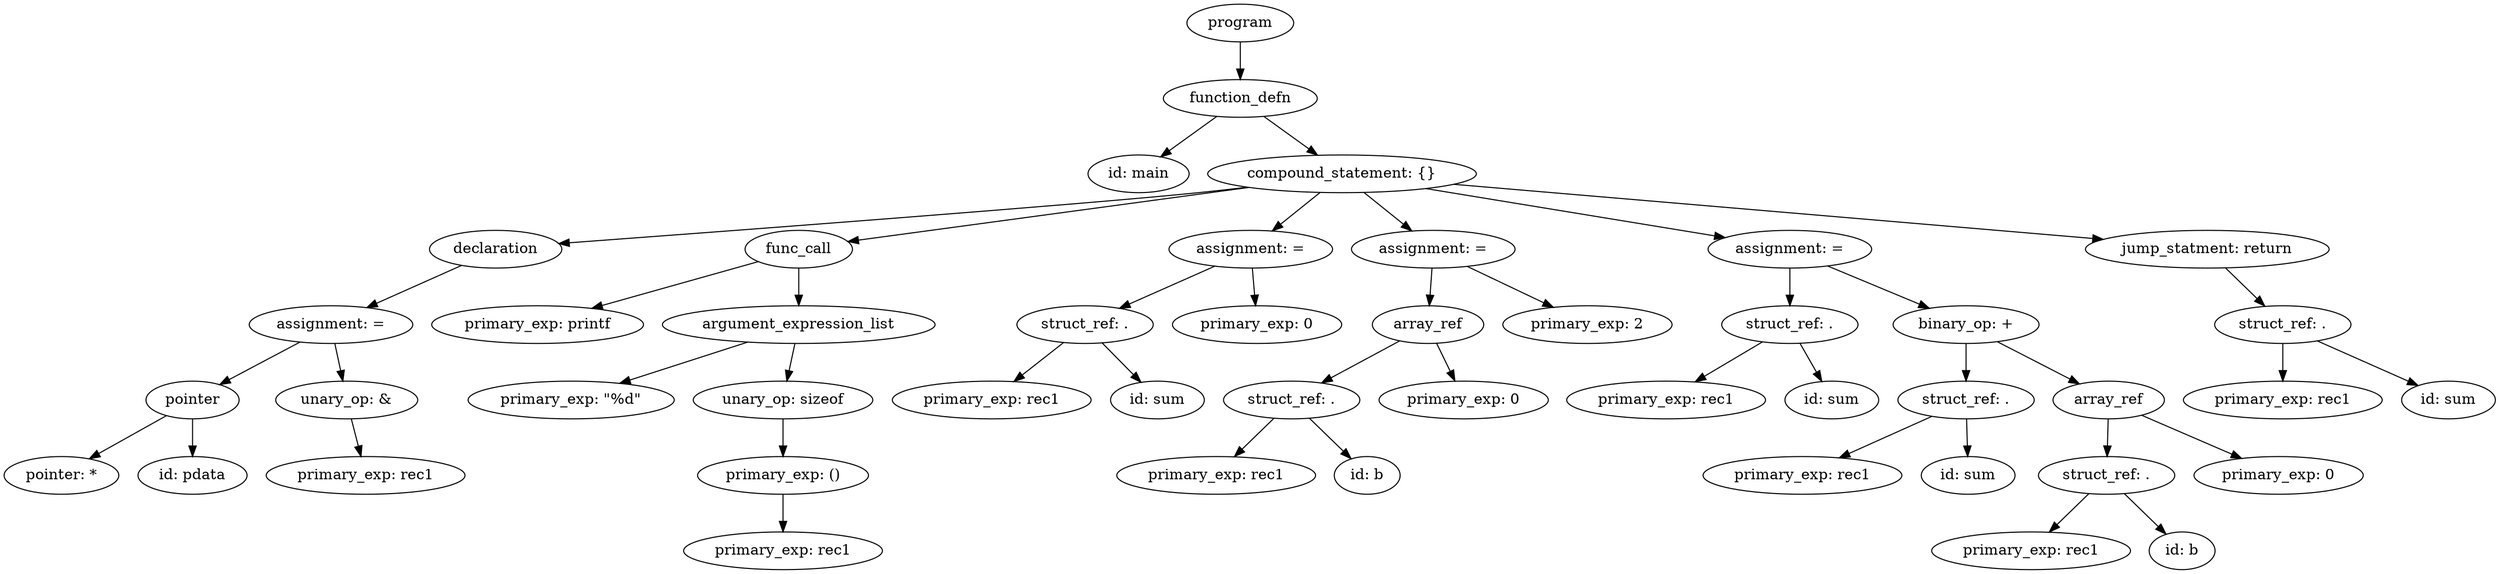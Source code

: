 strict digraph "" {
	graph [bb="0,0,1973.7,540"];
	node [label="\N"];
	121	[height=0.5,
		label=program,
		pos="916,522",
		width=1.1389];
	120	[height=0.5,
		label=function_defn,
		pos="916,450",
		width=1.6667];
	121 -> 120	[pos="e,916,468.1 916,503.7 916,495.98 916,486.71 916,478.11"];
	70	[height=0.5,
		label="id: main",
		pos="837,378",
		width=1.125];
	120 -> 70	[pos="e,854.41,394.43 897.68,432.76 887.09,423.38 873.61,411.44 862.05,401.2"];
	119	[height=0.5,
		label="compound_statement: {}",
		pos="996,378",
		width=2.7984];
	120 -> 119	[pos="e,976.71,395.88 934.55,432.76 944.83,423.77 957.79,412.44 969.15,402.49"];
	82	[height=0.5,
		label=declaration,
		pos="388,306",
		width=1.3902];
	119 -> 82	[pos="e,435.81,311.33 923.88,365.36 911.27,363.46 898.26,361.6 886,360 727.07,339.27 538.8,320.92 445.86,312.26"];
	89	[height=0.5,
		label=func_call,
		pos="624,306",
		width=1.2096];
	119 -> 89	[pos="e,662.75,314.29 929.06,364.4 855.3,350.52 738.43,328.53 672.83,316.19"];
	94	[height=0.5,
		label="assignment: =",
		pos="926,306",
		width=1.6971];
	119 -> 94	[pos="e,942.79,323.79 979.05,360.05 970.37,351.37 959.64,340.64 950.11,331.11"];
	101	[height=0.5,
		label="assignment: =",
		pos="1066,306",
		width=1.6971];
	119 -> 101	[pos="e,1049.2,323.79 1012.9,360.05 1021.6,351.37 1032.4,340.64 1041.9,331.11"];
	114	[height=0.5,
		label="assignment: =",
		pos="1323,306",
		width=1.6971];
	119 -> 114	[pos="e,1275.2,317.24 1057.9,363.75 1117.5,351 1206.8,331.87 1265,319.41"];
	118	[height=0.5,
		label="jump_statment: return",
		pos="1652,306",
		width=2.4914];
	119 -> 118	[pos="e,1575,315.22 1080.1,368.03 1205,354.7 1438.3,329.8 1564.9,316.29"];
	81	[height=0.5,
		label="assignment: =",
		pos="264,234",
		width=1.6971];
	82 -> 81	[pos="e,290.95,250.21 362.31,290.5 344.22,280.29 319.77,266.48 299.78,255.2"];
	83	[height=0.5,
		label="primary_exp: printf",
		pos="424,234",
		width=2.2387];
	89 -> 83	[pos="e,465.42,249.5 591.87,293.75 560.34,282.72 511.78,265.72 474.99,252.84"];
	85	[height=0.5,
		label=argument_expression_list,
		pos="624,234",
		width=2.8194];
	89 -> 85	[pos="e,624,252.1 624,287.7 624,279.98 624,270.71 624,262.11"];
	92	[height=0.5,
		label="struct_ref: .",
		pos="797,234",
		width=1.4444];
	94 -> 92	[pos="e,824.05,249.68 898.01,289.81 878.99,279.49 853.65,265.74 833.11,254.6"];
	93	[height=0.5,
		label="primary_exp: 0",
		pos="933,234",
		width=1.8234];
	94 -> 93	[pos="e,931.29,252.1 927.73,287.7 928.5,279.98 929.43,270.71 930.29,262.11"];
	99	[height=0.5,
		label=array_ref,
		pos="1060,234",
		width=1.1944];
	101 -> 99	[pos="e,1061.5,252.1 1064.5,287.7 1063.9,279.98 1063.1,270.71 1062.3,262.11"];
	100	[height=0.5,
		label="primary_exp: 2",
		pos="1187,234",
		width=1.8234];
	101 -> 100	[pos="e,1160.1,250.57 1092.6,289.64 1109.8,279.68 1132.4,266.58 1151.2,255.7"];
	104	[height=0.5,
		label="struct_ref: .",
		pos="1323,234",
		width=1.4444];
	114 -> 104	[pos="e,1323,252.1 1323,287.7 1323,279.98 1323,270.71 1323,262.11"];
	113	[height=0.5,
		label="binary_op: +",
		pos="1554,234",
		width=1.5707];
	114 -> 113	[pos="e,1514.5,246.97 1364,292.57 1403.4,280.64 1462.9,262.61 1504.8,249.91"];
	117	[height=0.5,
		label="struct_ref: .",
		pos="1804,234",
		width=1.4444];
	118 -> 117	[pos="e,1774.1,248.76 1686.1,289.29 1709.4,278.54 1740.4,264.27 1764.8,253.05"];
	78	[height=0.5,
		label=pointer,
		pos="150,162",
		width=0.99297];
	81 -> 78	[pos="e,171.77,176.37 238.7,217.46 221.45,206.87 198.52,192.79 180.3,181.6"];
	80	[height=0.5,
		label="unary_op: &",
		pos="273,162",
		width=1.5556];
	81 -> 80	[pos="e,270.8,180.1 266.22,215.7 267.22,207.98 268.41,198.71 269.51,190.11"];
	84	[height=0.5,
		label="primary_exp: \"%d\"",
		pos="445,162",
		width=2.2567];
	85 -> 84	[pos="e,483.2,177.94 583.83,217.29 556.79,206.72 521.01,192.72 492.55,181.59"];
	88	[height=0.5,
		label="unary_op: sizeof",
		pos="614,162",
		width=1.9318];
	85 -> 88	[pos="e,616.44,180.1 621.53,215.7 620.43,207.98 619.1,198.71 617.87,190.11"];
	90	[height=0.5,
		label="primary_exp: rec1",
		pos="778,162",
		width=2.1123];
	92 -> 90	[pos="e,782.69,180.28 792.4,216.05 790.29,208.26 787.72,198.82 785.35,190.08"];
	91	[height=0.5,
		label="id: sum",
		pos="910,162",
		width=1.0471];
	92 -> 91	[pos="e,887.72,176.8 821.24,217.98 838.18,207.49 860.95,193.39 879.18,182.09"];
	97	[height=0.5,
		label="struct_ref: .",
		pos="1018,162",
		width=1.4444];
	99 -> 97	[pos="e,1028.2,179.96 1050,216.41 1045.1,208.16 1039,198.01 1033.5,188.78"];
	98	[height=0.5,
		label="primary_exp: 0",
		pos="1154,162",
		width=1.8234];
	99 -> 98	[pos="e,1132.3,179.13 1080.4,217.81 1093.2,208.26 1110,195.79 1124.3,185.15"];
	102	[height=0.5,
		label="primary_exp: rec1",
		pos="1314,162",
		width=2.1123];
	104 -> 102	[pos="e,1316.2,180.1 1320.8,215.7 1319.8,207.98 1318.6,198.71 1317.5,190.11"];
	103	[height=0.5,
		label="id: sum",
		pos="1446,162",
		width=1.0471];
	104 -> 103	[pos="e,1422.7,176.24 1348.8,218.33 1367.7,207.55 1393.6,192.84 1413.9,181.29"];
	107	[height=0.5,
		label="struct_ref: .",
		pos="1554,162",
		width=1.4444];
	113 -> 107	[pos="e,1554,180.1 1554,215.7 1554,207.98 1554,198.71 1554,190.11"];
	112	[height=0.5,
		label=array_ref,
		pos="1667,162",
		width=1.1944];
	113 -> 112	[pos="e,1643.8,177.37 1578.8,217.64 1595.3,207.43 1617.1,193.91 1634.9,182.88"];
	115	[height=0.5,
		label="primary_exp: rec1",
		pos="1804,162",
		width=2.1123];
	117 -> 115	[pos="e,1804,180.1 1804,215.7 1804,207.98 1804,198.71 1804,190.11"];
	116	[height=0.5,
		label="id: sum",
		pos="1936,162",
		width=1.0471];
	117 -> 116	[pos="e,1911.8,175.84 1831.4,218.5 1852.1,207.49 1880.7,192.32 1902.8,180.62"];
	76	[height=0.5,
		label="pointer: *",
		pos="45,90",
		width=1.25];
	78 -> 76	[pos="e,67.152,105.77 129.26,147.17 113.99,136.99 92.979,122.99 75.76,111.51"];
	77	[height=0.5,
		label="id: pdata",
		pos="150,90",
		width=1.1555];
	78 -> 77	[pos="e,150,108.1 150,143.7 150,135.98 150,126.71 150,118.11"];
	79	[height=0.5,
		label="primary_exp: rec1",
		pos="286,90",
		width=2.1123];
	80 -> 79	[pos="e,282.82,108.1 276.21,143.7 277.65,135.98 279.37,126.71 280.96,118.11"];
	87	[height=0.5,
		label="primary_exp: ()",
		pos="614,90",
		width=1.8611];
	88 -> 87	[pos="e,614,108.1 614,143.7 614,135.98 614,126.71 614,118.11"];
	95	[height=0.5,
		label="primary_exp: rec1",
		pos="958,90",
		width=2.1123];
	97 -> 95	[pos="e,972.53,107.96 1003.8,144.41 996.42,135.82 987.28,125.16 979.11,115.63"];
	96	[height=0.5,
		label="id: b",
		pos="1079,90",
		width=0.75];
	97 -> 96	[pos="e,1065.9,106.04 1032.5,144.41 1040.5,135.22 1050.5,123.67 1059.3,113.66"];
	105	[height=0.5,
		label="primary_exp: rec1",
		pos="1423,90",
		width=2.1123];
	107 -> 105	[pos="e,1452.4,106.7 1526.9,146.5 1507.9,136.38 1482.4,122.74 1461.4,111.51"];
	106	[height=0.5,
		label="id: sum",
		pos="1555,90",
		width=1.0471];
	107 -> 106	[pos="e,1554.8,108.1 1554.2,143.7 1554.4,135.98 1554.5,126.71 1554.6,118.11"];
	110	[height=0.5,
		label="struct_ref: .",
		pos="1665,90",
		width=1.4444];
	112 -> 110	[pos="e,1665.5,108.1 1666.5,143.7 1666.3,135.98 1666,126.71 1665.8,118.11"];
	111	[height=0.5,
		label="primary_exp: 0",
		pos="1801,90",
		width=1.8234];
	112 -> 111	[pos="e,1772,106.16 1692.8,147.5 1712.8,137.1 1740.6,122.55 1763,110.83"];
	86	[height=0.5,
		label="primary_exp: rec1",
		pos="614,18",
		width=2.1123];
	87 -> 86	[pos="e,614,36.104 614,71.697 614,63.983 614,54.712 614,46.112"];
	108	[height=0.5,
		label="primary_exp: rec1",
		pos="1604,18",
		width=2.1123];
	110 -> 108	[pos="e,1618.8,35.956 1650.5,72.411 1643.1,63.82 1633.8,53.159 1625.5,43.627"];
	109	[height=0.5,
		label="id: b",
		pos="1725,18",
		width=0.75];
	110 -> 109	[pos="e,1712.1,34.038 1679.2,72.411 1687.1,63.223 1697,51.67 1705.6,41.66"];
}
